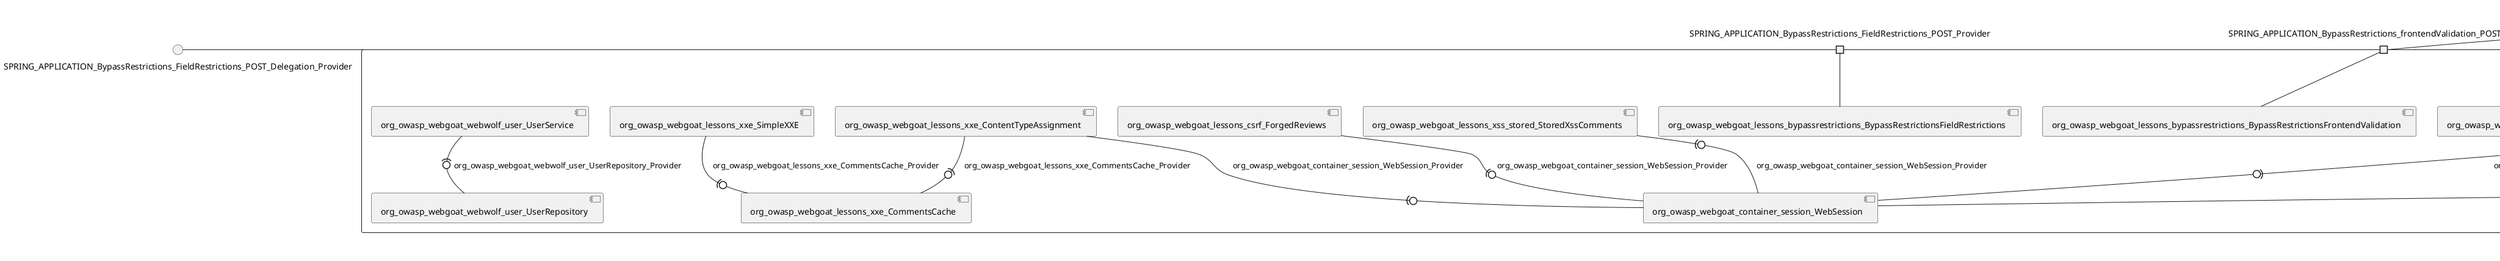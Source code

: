 @startuml
skinparam fixCircleLabelOverlapping true
skinparam componentStyle uml2
() SPRING_APPLICATION_BypassRestrictions_FieldRestrictions_POST_Delegation_Provider
() SPRING_APPLICATION_BypassRestrictions_frontendValidation_POST_Delegation_Provider
() SPRING_APPLICATION_ChromeDevTools_dummy_POST_Delegation_Provider
() SPRING_APPLICATION_CrossSiteScriptingStored_stored_xss_follow_up_POST_Delegation_Provider
() SPRING_APPLICATION_CrossSiteScripting_attack1_POST_Delegation_Provider
() SPRING_APPLICATION_CrossSiteScripting_attack3_POST_Delegation_Provider
() SPRING_APPLICATION_CrossSiteScripting_attack4_POST_Delegation_Provider
() SPRING_APPLICATION_CrossSiteScripting_attack5a_GET_Delegation_Provider
() SPRING_APPLICATION_CrossSiteScripting_attack6a_POST_Delegation_Provider
() SPRING_APPLICATION_CrossSiteScripting_dom_follow_up_POST_Delegation_Provider
() SPRING_APPLICATION_CrossSiteScripting_phone_home_xss_POST_Delegation_Provider
() SPRING_APPLICATION_CrossSiteScripting_quiz_Delegation_Provider
() SPRING_APPLICATION_Delegation_Provider
() SPRING_APPLICATION_GET_Delegation_Provider
() SPRING_APPLICATION_HtmlTampering_task_POST_Delegation_Provider
() SPRING_APPLICATION_HttpBasics_attack1_POST_Delegation_Provider
() SPRING_APPLICATION_HttpBasics_attack2_POST_Delegation_Provider
() SPRING_APPLICATION_IDOR_diff_attributes_POST_Delegation_Provider
() SPRING_APPLICATION_IDOR_login_POST_Delegation_Provider
() SPRING_APPLICATION_IDOR_profile_alt_path_POST_Delegation_Provider
() SPRING_APPLICATION_InsecureDeserialization_task_POST_Delegation_Provider
() SPRING_APPLICATION_InsecureLogin_Delegation_Provider
() SPRING_APPLICATION_JWT_decode_POST_Delegation_Provider
() SPRING_APPLICATION_JWT_jku_Delegation_Provider
() SPRING_APPLICATION_JWT_kid_Delegation_Provider
() SPRING_APPLICATION_JWT_quiz_Delegation_Provider
() SPRING_APPLICATION_JWT_refresh_Delegation_Provider
() SPRING_APPLICATION_JWT_votings_Delegation_Provider
() SPRING_APPLICATION_LogSpoofing_log_bleeding_POST_Delegation_Provider
() SPRING_APPLICATION_LogSpoofing_log_spoofing_POST_Delegation_Provider
() SPRING_APPLICATION_POST_Delegation_Provider
() SPRING_APPLICATION_PUT_Delegation_Provider
() SPRING_APPLICATION_PasswordReset_ForgotPassword_create_password_reset_link_POST_Delegation_Provider
() SPRING_APPLICATION_PasswordReset_SecurityQuestions_POST_Delegation_Provider
() SPRING_APPLICATION_PasswordReset_reset_Delegation_Provider
() SPRING_APPLICATION_PathTraversal_profile_picture_GET_Delegation_Provider
() SPRING_APPLICATION_PathTraversal_profile_picture_fix_GET_Delegation_Provider
() SPRING_APPLICATION_PathTraversal_profile_upload_POST_Delegation_Provider
() SPRING_APPLICATION_PathTraversal_profile_upload_fix_POST_Delegation_Provider
() SPRING_APPLICATION_PathTraversal_profile_upload_remove_user_input_POST_Delegation_Provider
() SPRING_APPLICATION_PathTraversal_random_POST_Delegation_Provider
() SPRING_APPLICATION_PathTraversal_random_picture_GET_Delegation_Provider
() SPRING_APPLICATION_PathTraversal_zip_slip_Delegation_Provider
() SPRING_APPLICATION_SSRF_task1_POST_Delegation_Provider
() SPRING_APPLICATION_SSRF_task2_POST_Delegation_Provider
() SPRING_APPLICATION_SecurePasswords_assignment_POST_Delegation_Provider
() SPRING_APPLICATION_SqlInjectionAdvanced_attack6a_POST_Delegation_Provider
() SPRING_APPLICATION_SqlInjectionAdvanced_attack6b_POST_Delegation_Provider
() SPRING_APPLICATION_SqlInjectionAdvanced_challenge_Login_POST_Delegation_Provider
() SPRING_APPLICATION_SqlInjectionAdvanced_challenge_PUT_Delegation_Provider
() SPRING_APPLICATION_SqlInjectionAdvanced_quiz_Delegation_Provider
() SPRING_APPLICATION_SqlInjectionMitigations_attack10a_POST_Delegation_Provider
() SPRING_APPLICATION_SqlInjectionMitigations_attack10b_POST_Delegation_Provider
() SPRING_APPLICATION_SqlInjectionMitigations_attack12a_POST_Delegation_Provider
() SPRING_APPLICATION_SqlInjectionMitigations_servers_GET_Delegation_Provider
() SPRING_APPLICATION_SqlInjection_assignment5a_POST_Delegation_Provider
() SPRING_APPLICATION_SqlInjection_assignment5b_POST_Delegation_Provider
() SPRING_APPLICATION_SqlInjection_attack10_POST_Delegation_Provider
() SPRING_APPLICATION_SqlInjection_attack2_POST_Delegation_Provider
() SPRING_APPLICATION_SqlInjection_attack3_POST_Delegation_Provider
() SPRING_APPLICATION_SqlInjection_attack4_POST_Delegation_Provider
() SPRING_APPLICATION_SqlInjection_attack5_POST_Delegation_Provider
() SPRING_APPLICATION_SqlInjection_attack8_POST_Delegation_Provider
() SPRING_APPLICATION_SqlInjection_attack9_POST_Delegation_Provider
() SPRING_APPLICATION_SqlOnlyInputValidationOnKeywords_attack_POST_Delegation_Provider
() SPRING_APPLICATION_SqlOnlyInputValidation_attack_POST_Delegation_Provider
() SPRING_APPLICATION_VulnerableComponents_attack1_POST_Delegation_Provider
() SPRING_APPLICATION_WebWolf_GET_Delegation_Provider
() SPRING_APPLICATION_WebWolf_landing_POST_Delegation_Provider
() SPRING_APPLICATION_WebWolf_mail_POST_Delegation_Provider
() SPRING_APPLICATION_challenge_1_POST_Delegation_Provider
() SPRING_APPLICATION_challenge_5_POST_Delegation_Provider
() SPRING_APPLICATION_challenge_7_POST_Delegation_Provider
() SPRING_APPLICATION_challenge_8_Delegation_Provider
() SPRING_APPLICATION_challenge_logo_Delegation_Provider
() SPRING_APPLICATION_cia_quiz_Delegation_Provider
() SPRING_APPLICATION_clientSideFiltering_attack1_POST_Delegation_Provider
() SPRING_APPLICATION_clientSideFiltering_challenge_store_coupons_GET_Delegation_Provider
() SPRING_APPLICATION_clientSideFiltering_getItForFree_POST_Delegation_Provider
() SPRING_APPLICATION_clientSideFiltering_salaries_GET_Delegation_Provider
() SPRING_APPLICATION_crypto_encoding_xor_POST_Delegation_Provider
() SPRING_APPLICATION_crypto_secure_defaults_POST_Delegation_Provider
() SPRING_APPLICATION_jwt_GET_Delegation_Provider
() SPRING_APPLICATION_landing_Delegation_Provider
() SPRING_APPLICATION_lesson_template_Delegation_Provider
() SPRING_APPLICATION_login_oauth_mvc_GET_Delegation_Provider
() SPRING_APPLICATION_mail_Delegation_Provider
() SPRING_APPLICATION_register_mvc_POST_Delegation_Provider
() SPRING_APPLICATION_registration_GET_Delegation_Provider
() SPRING_APPLICATION_requests_GET_Delegation_Provider
() SPRING_APPLICATION_scoreboard_data_GET_Delegation_Provider
() SPRING_APPLICATION_server_directory_GET_Delegation_Provider
() SPRING_APPLICATION_service_lessonoverview_mvc_Delegation_Provider
() SPRING_APPLICATION_xxe_comments_GET_Delegation_Provider
() UserDetailsService_Delegation_Provider
() java_io_Serializable_Delegation_Provider
() org_owasp_webgoat_lessons_hijacksession_cas_AuthenticationProvider_Delegation_Provider
rectangle System {
[org_owasp_webgoat_container_HammerHead] [[webgoat-webgoat.repository#_5bgtbsQpEe6FiqZ5lxgnOQ]]
[org_owasp_webgoat_container_WebWolfRedirect] [[webgoat-webgoat.repository#_5bgtbsQpEe6FiqZ5lxgnOQ]]
[org_owasp_webgoat_container_controller_StartLesson] [[webgoat-webgoat.repository#_5bgtbsQpEe6FiqZ5lxgnOQ]]
[org_owasp_webgoat_container_controller_Welcome] [[webgoat-webgoat.repository#_5bgtbsQpEe6FiqZ5lxgnOQ]]
[org_owasp_webgoat_container_i18n_PluginMessages] [[webgoat-webgoat.repository#_5bgtbsQpEe6FiqZ5lxgnOQ]]
[org_owasp_webgoat_container_service_EnvironmentService] [[webgoat-webgoat.repository#_5bgtbsQpEe6FiqZ5lxgnOQ]]
[org_owasp_webgoat_container_service_HintService] [[webgoat-webgoat.repository#_5bgtbsQpEe6FiqZ5lxgnOQ]]
[org_owasp_webgoat_container_service_LabelDebugService] [[webgoat-webgoat.repository#_5bgtbsQpEe6FiqZ5lxgnOQ]]
[org_owasp_webgoat_container_service_LabelService] [[webgoat-webgoat.repository#_5bgtbsQpEe6FiqZ5lxgnOQ]]
[org_owasp_webgoat_container_service_LessonInfoService] [[webgoat-webgoat.repository#_5bgtbsQpEe6FiqZ5lxgnOQ]]
[org_owasp_webgoat_container_service_LessonMenuService] [[webgoat-webgoat.repository#_5bgtbsQpEe6FiqZ5lxgnOQ]]
[org_owasp_webgoat_container_service_LessonProgressService] [[webgoat-webgoat.repository#_5bgtbsQpEe6FiqZ5lxgnOQ]]
[org_owasp_webgoat_container_service_LessonTitleService] [[webgoat-webgoat.repository#_5bgtbsQpEe6FiqZ5lxgnOQ]]
[org_owasp_webgoat_container_service_ReportCardService] [[webgoat-webgoat.repository#_5bgtbsQpEe6FiqZ5lxgnOQ]]
[org_owasp_webgoat_container_service_RestartLessonService] [[webgoat-webgoat.repository#_5bgtbsQpEe6FiqZ5lxgnOQ]]
[org_owasp_webgoat_container_service_SessionService] [[webgoat-webgoat.repository#_5bgtbsQpEe6FiqZ5lxgnOQ]]
[org_owasp_webgoat_container_session_UserSessionData] [[webgoat-webgoat.repository#_5bgtbsQpEe6FiqZ5lxgnOQ]]
[org_owasp_webgoat_container_session_WebSession] [[webgoat-webgoat.repository#_5bgtbsQpEe6FiqZ5lxgnOQ]]
[org_owasp_webgoat_container_users_RegistrationController] [[webgoat-webgoat.repository#_5bgtbsQpEe6FiqZ5lxgnOQ]]
[org_owasp_webgoat_container_users_Scoreboard] [[webgoat-webgoat.repository#_5bgtbsQpEe6FiqZ5lxgnOQ]]
[org_owasp_webgoat_container_users_UserRepository] [[webgoat-webgoat.repository#_5bgtbsQpEe6FiqZ5lxgnOQ]]
[org_owasp_webgoat_container_users_UserService] [[webgoat-webgoat.repository#_5bgtbsQpEe6FiqZ5lxgnOQ]]
[org_owasp_webgoat_container_users_UserTrackerRepository] [[webgoat-webgoat.repository#_5bgtbsQpEe6FiqZ5lxgnOQ]]
[org_owasp_webgoat_lessons_authbypass_VerifyAccount] [[webgoat-webgoat.repository#_5bgtbsQpEe6FiqZ5lxgnOQ]]
[org_owasp_webgoat_lessons_bypassrestrictions_BypassRestrictionsFieldRestrictions] [[webgoat-webgoat.repository#_5bgtbsQpEe6FiqZ5lxgnOQ]]
[org_owasp_webgoat_lessons_bypassrestrictions_BypassRestrictionsFrontendValidation] [[webgoat-webgoat.repository#_5bgtbsQpEe6FiqZ5lxgnOQ]]
[org_owasp_webgoat_lessons_challenges_FlagController] [[webgoat-webgoat.repository#_5bgtbsQpEe6FiqZ5lxgnOQ]]
[org_owasp_webgoat_lessons_challenges_challenge1_Assignment1] [[webgoat-webgoat.repository#_5bgtbsQpEe6FiqZ5lxgnOQ]]
[org_owasp_webgoat_lessons_challenges_challenge1_ImageServlet] [[webgoat-webgoat.repository#_5bgtbsQpEe6FiqZ5lxgnOQ]]
[org_owasp_webgoat_lessons_challenges_challenge5_Assignment5] [[webgoat-webgoat.repository#_5bgtbsQpEe6FiqZ5lxgnOQ]]
[org_owasp_webgoat_lessons_challenges_challenge7_Assignment7] [[webgoat-webgoat.repository#_5bgtbsQpEe6FiqZ5lxgnOQ]]
[org_owasp_webgoat_lessons_challenges_challenge8_Assignment8] [[webgoat-webgoat.repository#_5bgtbsQpEe6FiqZ5lxgnOQ]]
[org_owasp_webgoat_lessons_chromedevtools_NetworkDummy] [[webgoat-webgoat.repository#_5bgtbsQpEe6FiqZ5lxgnOQ]]
[org_owasp_webgoat_lessons_chromedevtools_NetworkLesson] [[webgoat-webgoat.repository#_5bgtbsQpEe6FiqZ5lxgnOQ]]
[org_owasp_webgoat_lessons_cia_CIAQuiz] [[webgoat-webgoat.repository#_5bgtbsQpEe6FiqZ5lxgnOQ]]
[org_owasp_webgoat_lessons_clientsidefiltering_ClientSideFilteringAssignment] [[webgoat-webgoat.repository#_5bgtbsQpEe6FiqZ5lxgnOQ]]
[org_owasp_webgoat_lessons_clientsidefiltering_ClientSideFilteringFreeAssignment] [[webgoat-webgoat.repository#_5bgtbsQpEe6FiqZ5lxgnOQ]]
[org_owasp_webgoat_lessons_clientsidefiltering_Salaries] [[webgoat-webgoat.repository#_5bgtbsQpEe6FiqZ5lxgnOQ]]
[org_owasp_webgoat_lessons_clientsidefiltering_ShopEndpoint] [[webgoat-webgoat.repository#_5bgtbsQpEe6FiqZ5lxgnOQ]]
[org_owasp_webgoat_lessons_cryptography_EncodingAssignment] [[webgoat-webgoat.repository#_5bgtbsQpEe6FiqZ5lxgnOQ]]
[org_owasp_webgoat_lessons_cryptography_HashingAssignment] [[webgoat-webgoat.repository#_5bgtbsQpEe6FiqZ5lxgnOQ]]
[org_owasp_webgoat_lessons_cryptography_SecureDefaultsAssignment] [[webgoat-webgoat.repository#_5bgtbsQpEe6FiqZ5lxgnOQ]]
[org_owasp_webgoat_lessons_cryptography_SigningAssignment] [[webgoat-webgoat.repository#_5bgtbsQpEe6FiqZ5lxgnOQ]]
[org_owasp_webgoat_lessons_cryptography_XOREncodingAssignment] [[webgoat-webgoat.repository#_5bgtbsQpEe6FiqZ5lxgnOQ]]
[org_owasp_webgoat_lessons_csrf_CSRFConfirmFlag1] [[webgoat-webgoat.repository#_5bgtbsQpEe6FiqZ5lxgnOQ]]
[org_owasp_webgoat_lessons_csrf_CSRFFeedback] [[webgoat-webgoat.repository#_5bgtbsQpEe6FiqZ5lxgnOQ]]
[org_owasp_webgoat_lessons_csrf_CSRFGetFlag] [[webgoat-webgoat.repository#_5bgtbsQpEe6FiqZ5lxgnOQ]]
[org_owasp_webgoat_lessons_csrf_CSRFLogin] [[webgoat-webgoat.repository#_5bgtbsQpEe6FiqZ5lxgnOQ]]
[org_owasp_webgoat_lessons_csrf_ForgedReviews] [[webgoat-webgoat.repository#_5bgtbsQpEe6FiqZ5lxgnOQ]]
[org_owasp_webgoat_lessons_csrf_ObjectMapper_Provider] [[webgoat-webgoat.repository#_5bgtbsQpEe6FiqZ5lxgnOQ]]
[org_owasp_webgoat_lessons_deserialization_InsecureDeserializationTask] [[webgoat-webgoat.repository#_5bgtbsQpEe6FiqZ5lxgnOQ]]
[org_owasp_webgoat_lessons_hijacksession_HijackSessionAssignment] [[webgoat-webgoat.repository#_5bgtbsQpEe6FiqZ5lxgnOQ]]
[org_owasp_webgoat_lessons_hijacksession_cas_HijackSessionAuthenticationProvider] [[webgoat-webgoat.repository#_5bgtbsQpEe6FiqZ5lxgnOQ]]
[org_owasp_webgoat_lessons_htmltampering_HtmlTamperingTask] [[webgoat-webgoat.repository#_5bgtbsQpEe6FiqZ5lxgnOQ]]
[org_owasp_webgoat_lessons_httpbasics_HttpBasicsLesson] [[webgoat-webgoat.repository#_5bgtbsQpEe6FiqZ5lxgnOQ]]
[org_owasp_webgoat_lessons_httpbasics_HttpBasicsQuiz] [[webgoat-webgoat.repository#_5bgtbsQpEe6FiqZ5lxgnOQ]]
[org_owasp_webgoat_lessons_httpproxies_HttpBasicsInterceptRequest] [[webgoat-webgoat.repository#_5bgtbsQpEe6FiqZ5lxgnOQ]]
[org_owasp_webgoat_lessons_idor_IDORDiffAttributes] [[webgoat-webgoat.repository#_5bgtbsQpEe6FiqZ5lxgnOQ]]
[org_owasp_webgoat_lessons_idor_IDOREditOtherProfile] [[webgoat-webgoat.repository#_5bgtbsQpEe6FiqZ5lxgnOQ]]
[org_owasp_webgoat_lessons_idor_IDORLogin] [[webgoat-webgoat.repository#_5bgtbsQpEe6FiqZ5lxgnOQ]]
[org_owasp_webgoat_lessons_idor_IDORViewOtherProfile] [[webgoat-webgoat.repository#_5bgtbsQpEe6FiqZ5lxgnOQ]]
[org_owasp_webgoat_lessons_idor_IDORViewOwnProfile] [[webgoat-webgoat.repository#_5bgtbsQpEe6FiqZ5lxgnOQ]]
[org_owasp_webgoat_lessons_idor_IDORViewOwnProfileAltUrl] [[webgoat-webgoat.repository#_5bgtbsQpEe6FiqZ5lxgnOQ]]
[org_owasp_webgoat_lessons_insecurelogin_InsecureLoginTask] [[webgoat-webgoat.repository#_5bgtbsQpEe6FiqZ5lxgnOQ]]
[org_owasp_webgoat_lessons_jwt_JWTDecodeEndpoint] [[webgoat-webgoat.repository#_5bgtbsQpEe6FiqZ5lxgnOQ]]
[org_owasp_webgoat_lessons_jwt_JWTQuiz] [[webgoat-webgoat.repository#_5bgtbsQpEe6FiqZ5lxgnOQ]]
[org_owasp_webgoat_lessons_jwt_JWTRefreshEndpoint] [[webgoat-webgoat.repository#_5bgtbsQpEe6FiqZ5lxgnOQ]]
[org_owasp_webgoat_lessons_jwt_JWTSecretKeyEndpoint] [[webgoat-webgoat.repository#_5bgtbsQpEe6FiqZ5lxgnOQ]]
[org_owasp_webgoat_lessons_jwt_JWTVotesEndpoint] [[webgoat-webgoat.repository#_5bgtbsQpEe6FiqZ5lxgnOQ]]
[org_owasp_webgoat_lessons_jwt_claimmisuse_JWTHeaderJKUEndpoint] [[webgoat-webgoat.repository#_5bgtbsQpEe6FiqZ5lxgnOQ]]
[org_owasp_webgoat_lessons_jwt_claimmisuse_JWTHeaderKIDEndpoint] [[webgoat-webgoat.repository#_5bgtbsQpEe6FiqZ5lxgnOQ]]
[org_owasp_webgoat_lessons_lessontemplate_SampleAttack] [[webgoat-webgoat.repository#_5bgtbsQpEe6FiqZ5lxgnOQ]]
[org_owasp_webgoat_lessons_logging_LogBleedingTask] [[webgoat-webgoat.repository#_5bgtbsQpEe6FiqZ5lxgnOQ]]
[org_owasp_webgoat_lessons_logging_LogSpoofingTask] [[webgoat-webgoat.repository#_5bgtbsQpEe6FiqZ5lxgnOQ]]
[org_owasp_webgoat_lessons_missingac_MissingFunctionACHiddenMenus] [[webgoat-webgoat.repository#_5bgtbsQpEe6FiqZ5lxgnOQ]]
[org_owasp_webgoat_lessons_missingac_MissingFunctionACUsers] [[webgoat-webgoat.repository#_5bgtbsQpEe6FiqZ5lxgnOQ]]
[org_owasp_webgoat_lessons_missingac_MissingFunctionACYourHash] [[webgoat-webgoat.repository#_5bgtbsQpEe6FiqZ5lxgnOQ]]
[org_owasp_webgoat_lessons_missingac_MissingFunctionACYourHashAdmin] [[webgoat-webgoat.repository#_5bgtbsQpEe6FiqZ5lxgnOQ]]
[org_owasp_webgoat_lessons_passwordreset_QuestionsAssignment] [[webgoat-webgoat.repository#_5bgtbsQpEe6FiqZ5lxgnOQ]]
[org_owasp_webgoat_lessons_passwordreset_ResetLinkAssignment] [[webgoat-webgoat.repository#_5bgtbsQpEe6FiqZ5lxgnOQ]]
[org_owasp_webgoat_lessons_passwordreset_ResetLinkAssignmentForgotPassword] [[webgoat-webgoat.repository#_5bgtbsQpEe6FiqZ5lxgnOQ]]
[org_owasp_webgoat_lessons_passwordreset_SecurityQuestionAssignment] [[webgoat-webgoat.repository#_5bgtbsQpEe6FiqZ5lxgnOQ]]
[org_owasp_webgoat_lessons_passwordreset_SimpleMailAssignment] [[webgoat-webgoat.repository#_5bgtbsQpEe6FiqZ5lxgnOQ]]
[org_owasp_webgoat_lessons_passwordreset_TriedQuestions] [[webgoat-webgoat.repository#_5bgtbsQpEe6FiqZ5lxgnOQ]]
[org_owasp_webgoat_lessons_pathtraversal_ProfileUpload] [[webgoat-webgoat.repository#_5bgtbsQpEe6FiqZ5lxgnOQ]]
[org_owasp_webgoat_lessons_pathtraversal_ProfileUploadFix] [[webgoat-webgoat.repository#_5bgtbsQpEe6FiqZ5lxgnOQ]]
[org_owasp_webgoat_lessons_pathtraversal_ProfileUploadRemoveUserInput] [[webgoat-webgoat.repository#_5bgtbsQpEe6FiqZ5lxgnOQ]]
[org_owasp_webgoat_lessons_pathtraversal_ProfileUploadRetrieval] [[webgoat-webgoat.repository#_5bgtbsQpEe6FiqZ5lxgnOQ]]
[org_owasp_webgoat_lessons_pathtraversal_ProfileZipSlip] [[webgoat-webgoat.repository#_5bgtbsQpEe6FiqZ5lxgnOQ]]
[org_owasp_webgoat_lessons_securepasswords_SecurePasswordsAssignment] [[webgoat-webgoat.repository#_5bgtbsQpEe6FiqZ5lxgnOQ]]
[org_owasp_webgoat_lessons_spoofcookie_SpoofCookieAssignment] [[webgoat-webgoat.repository#_5bgtbsQpEe6FiqZ5lxgnOQ]]
[org_owasp_webgoat_lessons_sqlinjection_advanced_SqlInjectionChallenge] [[webgoat-webgoat.repository#_5bgtbsQpEe6FiqZ5lxgnOQ]]
[org_owasp_webgoat_lessons_sqlinjection_advanced_SqlInjectionChallengeLogin] [[webgoat-webgoat.repository#_5bgtbsQpEe6FiqZ5lxgnOQ]]
[org_owasp_webgoat_lessons_sqlinjection_advanced_SqlInjectionLesson6a] [[webgoat-webgoat.repository#_5bgtbsQpEe6FiqZ5lxgnOQ]]
[org_owasp_webgoat_lessons_sqlinjection_advanced_SqlInjectionLesson6b] [[webgoat-webgoat.repository#_5bgtbsQpEe6FiqZ5lxgnOQ]]
[org_owasp_webgoat_lessons_sqlinjection_advanced_SqlInjectionQuiz] [[webgoat-webgoat.repository#_5bgtbsQpEe6FiqZ5lxgnOQ]]
[org_owasp_webgoat_lessons_sqlinjection_introduction_SqlInjectionLesson10] [[webgoat-webgoat.repository#_5bgtbsQpEe6FiqZ5lxgnOQ]]
[org_owasp_webgoat_lessons_sqlinjection_introduction_SqlInjectionLesson2] [[webgoat-webgoat.repository#_5bgtbsQpEe6FiqZ5lxgnOQ]]
[org_owasp_webgoat_lessons_sqlinjection_introduction_SqlInjectionLesson3] [[webgoat-webgoat.repository#_5bgtbsQpEe6FiqZ5lxgnOQ]]
[org_owasp_webgoat_lessons_sqlinjection_introduction_SqlInjectionLesson4] [[webgoat-webgoat.repository#_5bgtbsQpEe6FiqZ5lxgnOQ]]
[org_owasp_webgoat_lessons_sqlinjection_introduction_SqlInjectionLesson5] [[webgoat-webgoat.repository#_5bgtbsQpEe6FiqZ5lxgnOQ]]
[org_owasp_webgoat_lessons_sqlinjection_introduction_SqlInjectionLesson5a] [[webgoat-webgoat.repository#_5bgtbsQpEe6FiqZ5lxgnOQ]]
[org_owasp_webgoat_lessons_sqlinjection_introduction_SqlInjectionLesson5b] [[webgoat-webgoat.repository#_5bgtbsQpEe6FiqZ5lxgnOQ]]
[org_owasp_webgoat_lessons_sqlinjection_introduction_SqlInjectionLesson8] [[webgoat-webgoat.repository#_5bgtbsQpEe6FiqZ5lxgnOQ]]
[org_owasp_webgoat_lessons_sqlinjection_introduction_SqlInjectionLesson9] [[webgoat-webgoat.repository#_5bgtbsQpEe6FiqZ5lxgnOQ]]
[org_owasp_webgoat_lessons_sqlinjection_mitigation_Servers] [[webgoat-webgoat.repository#_5bgtbsQpEe6FiqZ5lxgnOQ]]
[org_owasp_webgoat_lessons_sqlinjection_mitigation_SqlInjectionLesson10a] [[webgoat-webgoat.repository#_5bgtbsQpEe6FiqZ5lxgnOQ]]
[org_owasp_webgoat_lessons_sqlinjection_mitigation_SqlInjectionLesson10b] [[webgoat-webgoat.repository#_5bgtbsQpEe6FiqZ5lxgnOQ]]
[org_owasp_webgoat_lessons_sqlinjection_mitigation_SqlInjectionLesson13] [[webgoat-webgoat.repository#_5bgtbsQpEe6FiqZ5lxgnOQ]]
[org_owasp_webgoat_lessons_sqlinjection_mitigation_SqlOnlyInputValidation] [[webgoat-webgoat.repository#_5bgtbsQpEe6FiqZ5lxgnOQ]]
[org_owasp_webgoat_lessons_sqlinjection_mitigation_SqlOnlyInputValidationOnKeywords] [[webgoat-webgoat.repository#_5bgtbsQpEe6FiqZ5lxgnOQ]]
[org_owasp_webgoat_lessons_ssrf_SSRFTask1] [[webgoat-webgoat.repository#_5bgtbsQpEe6FiqZ5lxgnOQ]]
[org_owasp_webgoat_lessons_ssrf_SSRFTask2] [[webgoat-webgoat.repository#_5bgtbsQpEe6FiqZ5lxgnOQ]]
[org_owasp_webgoat_lessons_vulnerablecomponents_VulnerableComponentsLesson] [[webgoat-webgoat.repository#_5bgtbsQpEe6FiqZ5lxgnOQ]]
[org_owasp_webgoat_lessons_webwolfintroduction_LandingAssignment] [[webgoat-webgoat.repository#_5bgtbsQpEe6FiqZ5lxgnOQ]]
[org_owasp_webgoat_lessons_webwolfintroduction_MailAssignment] [[webgoat-webgoat.repository#_5bgtbsQpEe6FiqZ5lxgnOQ]]
[org_owasp_webgoat_lessons_xss_CrossSiteScriptingLesson1] [[webgoat-webgoat.repository#_5bgtbsQpEe6FiqZ5lxgnOQ]]
[org_owasp_webgoat_lessons_xss_CrossSiteScriptingLesson3] [[webgoat-webgoat.repository#_5bgtbsQpEe6FiqZ5lxgnOQ]]
[org_owasp_webgoat_lessons_xss_CrossSiteScriptingLesson4] [[webgoat-webgoat.repository#_5bgtbsQpEe6FiqZ5lxgnOQ]]
[org_owasp_webgoat_lessons_xss_CrossSiteScriptingLesson5a] [[webgoat-webgoat.repository#_5bgtbsQpEe6FiqZ5lxgnOQ]]
[org_owasp_webgoat_lessons_xss_CrossSiteScriptingLesson6a] [[webgoat-webgoat.repository#_5bgtbsQpEe6FiqZ5lxgnOQ]]
[org_owasp_webgoat_lessons_xss_CrossSiteScriptingQuiz] [[webgoat-webgoat.repository#_5bgtbsQpEe6FiqZ5lxgnOQ]]
[org_owasp_webgoat_lessons_xss_DOMCrossSiteScripting] [[webgoat-webgoat.repository#_5bgtbsQpEe6FiqZ5lxgnOQ]]
[org_owasp_webgoat_lessons_xss_DOMCrossSiteScriptingVerifier] [[webgoat-webgoat.repository#_5bgtbsQpEe6FiqZ5lxgnOQ]]
[org_owasp_webgoat_lessons_xss_stored_StoredCrossSiteScriptingVerifier] [[webgoat-webgoat.repository#_5bgtbsQpEe6FiqZ5lxgnOQ]]
[org_owasp_webgoat_lessons_xss_stored_StoredXssComments] [[webgoat-webgoat.repository#_5bgtbsQpEe6FiqZ5lxgnOQ]]
[org_owasp_webgoat_lessons_xxe_BlindSendFileAssignment] [[webgoat-webgoat.repository#_5bgtbsQpEe6FiqZ5lxgnOQ]]
[org_owasp_webgoat_lessons_xxe_CommentsCache] [[webgoat-webgoat.repository#_5bgtbsQpEe6FiqZ5lxgnOQ]]
[org_owasp_webgoat_lessons_xxe_CommentsEndpoint] [[webgoat-webgoat.repository#_5bgtbsQpEe6FiqZ5lxgnOQ]]
[org_owasp_webgoat_lessons_xxe_ContentTypeAssignment] [[webgoat-webgoat.repository#_5bgtbsQpEe6FiqZ5lxgnOQ]]
[org_owasp_webgoat_lessons_xxe_SimpleXXE] [[webgoat-webgoat.repository#_5bgtbsQpEe6FiqZ5lxgnOQ]]
[org_owasp_webgoat_webwolf_FileServer] [[webgoat-webgoat.repository#_5bgtbsQpEe6FiqZ5lxgnOQ]]
[org_owasp_webgoat_webwolf_jwt_JWTController] [[webgoat-webgoat.repository#_5bgtbsQpEe6FiqZ5lxgnOQ]]
[org_owasp_webgoat_webwolf_mailbox_MailboxController] [[webgoat-webgoat.repository#_5bgtbsQpEe6FiqZ5lxgnOQ]]
[org_owasp_webgoat_webwolf_mailbox_MailboxRepository] [[webgoat-webgoat.repository#_5bgtbsQpEe6FiqZ5lxgnOQ]]
[org_owasp_webgoat_webwolf_requests_LandingPage] [[webgoat-webgoat.repository#_5bgtbsQpEe6FiqZ5lxgnOQ]]
[org_owasp_webgoat_webwolf_requests_Requests] [[webgoat-webgoat.repository#_5bgtbsQpEe6FiqZ5lxgnOQ]]
[org_owasp_webgoat_webwolf_user_UserRepository] [[webgoat-webgoat.repository#_5bgtbsQpEe6FiqZ5lxgnOQ]]
[org_owasp_webgoat_webwolf_user_UserService] [[webgoat-webgoat.repository#_5bgtbsQpEe6FiqZ5lxgnOQ]]
port SPRING_APPLICATION_BypassRestrictions_FieldRestrictions_POST_Provider
SPRING_APPLICATION_BypassRestrictions_FieldRestrictions_POST_Delegation_Provider - SPRING_APPLICATION_BypassRestrictions_FieldRestrictions_POST_Provider
SPRING_APPLICATION_BypassRestrictions_FieldRestrictions_POST_Provider - [org_owasp_webgoat_lessons_bypassrestrictions_BypassRestrictionsFieldRestrictions]
port SPRING_APPLICATION_BypassRestrictions_frontendValidation_POST_Provider
SPRING_APPLICATION_BypassRestrictions_frontendValidation_POST_Delegation_Provider - SPRING_APPLICATION_BypassRestrictions_frontendValidation_POST_Provider
SPRING_APPLICATION_BypassRestrictions_frontendValidation_POST_Provider - [org_owasp_webgoat_lessons_bypassrestrictions_BypassRestrictionsFrontendValidation]
port SPRING_APPLICATION_ChromeDevTools_dummy_POST_Provider
SPRING_APPLICATION_ChromeDevTools_dummy_POST_Delegation_Provider - SPRING_APPLICATION_ChromeDevTools_dummy_POST_Provider
SPRING_APPLICATION_ChromeDevTools_dummy_POST_Provider - [org_owasp_webgoat_lessons_chromedevtools_NetworkDummy]
port SPRING_APPLICATION_CrossSiteScriptingStored_stored_xss_follow_up_POST_Provider
SPRING_APPLICATION_CrossSiteScriptingStored_stored_xss_follow_up_POST_Delegation_Provider - SPRING_APPLICATION_CrossSiteScriptingStored_stored_xss_follow_up_POST_Provider
SPRING_APPLICATION_CrossSiteScriptingStored_stored_xss_follow_up_POST_Provider - [org_owasp_webgoat_lessons_xss_stored_StoredCrossSiteScriptingVerifier]
port SPRING_APPLICATION_CrossSiteScripting_attack1_POST_Provider
SPRING_APPLICATION_CrossSiteScripting_attack1_POST_Delegation_Provider - SPRING_APPLICATION_CrossSiteScripting_attack1_POST_Provider
SPRING_APPLICATION_CrossSiteScripting_attack1_POST_Provider - [org_owasp_webgoat_lessons_xss_CrossSiteScriptingLesson1]
port SPRING_APPLICATION_CrossSiteScripting_attack3_POST_Provider
SPRING_APPLICATION_CrossSiteScripting_attack3_POST_Delegation_Provider - SPRING_APPLICATION_CrossSiteScripting_attack3_POST_Provider
SPRING_APPLICATION_CrossSiteScripting_attack3_POST_Provider - [org_owasp_webgoat_lessons_xss_CrossSiteScriptingLesson3]
port SPRING_APPLICATION_CrossSiteScripting_attack4_POST_Provider
SPRING_APPLICATION_CrossSiteScripting_attack4_POST_Delegation_Provider - SPRING_APPLICATION_CrossSiteScripting_attack4_POST_Provider
SPRING_APPLICATION_CrossSiteScripting_attack4_POST_Provider - [org_owasp_webgoat_lessons_xss_CrossSiteScriptingLesson4]
port SPRING_APPLICATION_CrossSiteScripting_attack5a_GET_Provider
SPRING_APPLICATION_CrossSiteScripting_attack5a_GET_Delegation_Provider - SPRING_APPLICATION_CrossSiteScripting_attack5a_GET_Provider
SPRING_APPLICATION_CrossSiteScripting_attack5a_GET_Provider - [org_owasp_webgoat_lessons_xss_CrossSiteScriptingLesson5a]
port SPRING_APPLICATION_CrossSiteScripting_attack6a_POST_Provider
SPRING_APPLICATION_CrossSiteScripting_attack6a_POST_Delegation_Provider - SPRING_APPLICATION_CrossSiteScripting_attack6a_POST_Provider
SPRING_APPLICATION_CrossSiteScripting_attack6a_POST_Provider - [org_owasp_webgoat_lessons_xss_CrossSiteScriptingLesson6a]
port SPRING_APPLICATION_CrossSiteScripting_dom_follow_up_POST_Provider
SPRING_APPLICATION_CrossSiteScripting_dom_follow_up_POST_Delegation_Provider - SPRING_APPLICATION_CrossSiteScripting_dom_follow_up_POST_Provider
SPRING_APPLICATION_CrossSiteScripting_dom_follow_up_POST_Provider - [org_owasp_webgoat_lessons_xss_DOMCrossSiteScriptingVerifier]
port SPRING_APPLICATION_CrossSiteScripting_phone_home_xss_POST_Provider
SPRING_APPLICATION_CrossSiteScripting_phone_home_xss_POST_Delegation_Provider - SPRING_APPLICATION_CrossSiteScripting_phone_home_xss_POST_Provider
SPRING_APPLICATION_CrossSiteScripting_phone_home_xss_POST_Provider - [org_owasp_webgoat_lessons_xss_DOMCrossSiteScripting]
port SPRING_APPLICATION_CrossSiteScripting_quiz_Provider
SPRING_APPLICATION_CrossSiteScripting_quiz_Delegation_Provider - SPRING_APPLICATION_CrossSiteScripting_quiz_Provider
SPRING_APPLICATION_CrossSiteScripting_quiz_Provider - [org_owasp_webgoat_lessons_xss_CrossSiteScriptingQuiz]
port SPRING_APPLICATION_Provider
SPRING_APPLICATION_Delegation_Provider - SPRING_APPLICATION_Provider
SPRING_APPLICATION_Provider - [org_owasp_webgoat_lessons_httpproxies_HttpBasicsInterceptRequest]
port SPRING_APPLICATION_Provider
SPRING_APPLICATION_Delegation_Provider - SPRING_APPLICATION_Provider
SPRING_APPLICATION_Provider - [org_owasp_webgoat_lessons_jwt_JWTSecretKeyEndpoint]
port SPRING_APPLICATION_Provider
SPRING_APPLICATION_Delegation_Provider - SPRING_APPLICATION_Provider
SPRING_APPLICATION_Provider - [org_owasp_webgoat_container_controller_StartLesson]
port SPRING_APPLICATION_Provider
SPRING_APPLICATION_Delegation_Provider - SPRING_APPLICATION_Provider
SPRING_APPLICATION_Provider - [org_owasp_webgoat_lessons_cryptography_SigningAssignment]
port SPRING_APPLICATION_Provider
SPRING_APPLICATION_Delegation_Provider - SPRING_APPLICATION_Provider
SPRING_APPLICATION_Provider - [org_owasp_webgoat_webwolf_FileServer]
port SPRING_APPLICATION_Provider
SPRING_APPLICATION_Delegation_Provider - SPRING_APPLICATION_Provider
SPRING_APPLICATION_Provider - [org_owasp_webgoat_lessons_cryptography_HashingAssignment]
port SPRING_APPLICATION_Provider
SPRING_APPLICATION_Delegation_Provider - SPRING_APPLICATION_Provider
SPRING_APPLICATION_Provider - [org_owasp_webgoat_container_HammerHead]
port SPRING_APPLICATION_Provider
SPRING_APPLICATION_Delegation_Provider - SPRING_APPLICATION_Provider
SPRING_APPLICATION_Provider - [org_owasp_webgoat_container_service_LessonMenuService]
port SPRING_APPLICATION_Provider
SPRING_APPLICATION_Delegation_Provider - SPRING_APPLICATION_Provider
SPRING_APPLICATION_Provider - [org_owasp_webgoat_webwolf_FileServer]
port SPRING_APPLICATION_Provider
SPRING_APPLICATION_Delegation_Provider - SPRING_APPLICATION_Provider
SPRING_APPLICATION_Provider - [org_owasp_webgoat_container_service_SessionService]
port SPRING_APPLICATION_Provider
SPRING_APPLICATION_Delegation_Provider - SPRING_APPLICATION_Provider
SPRING_APPLICATION_Provider - [org_owasp_webgoat_lessons_httpproxies_HttpBasicsInterceptRequest]
port SPRING_APPLICATION_Provider
SPRING_APPLICATION_Delegation_Provider - SPRING_APPLICATION_Provider
SPRING_APPLICATION_Provider - [org_owasp_webgoat_container_service_LessonTitleService]
port SPRING_APPLICATION_Provider
SPRING_APPLICATION_Delegation_Provider - SPRING_APPLICATION_Provider
SPRING_APPLICATION_Provider - [org_owasp_webgoat_container_service_LabelDebugService]
port SPRING_APPLICATION_Provider
SPRING_APPLICATION_Delegation_Provider - SPRING_APPLICATION_Provider
SPRING_APPLICATION_Provider - [org_owasp_webgoat_container_service_LessonMenuService]
port SPRING_APPLICATION_Provider
SPRING_APPLICATION_Delegation_Provider - SPRING_APPLICATION_Provider
SPRING_APPLICATION_Provider - [org_owasp_webgoat_lessons_jwt_JWTSecretKeyEndpoint]
port SPRING_APPLICATION_Provider
SPRING_APPLICATION_Delegation_Provider - SPRING_APPLICATION_Provider
SPRING_APPLICATION_Provider - [org_owasp_webgoat_container_service_SessionService]
port SPRING_APPLICATION_Provider
SPRING_APPLICATION_Delegation_Provider - SPRING_APPLICATION_Provider
SPRING_APPLICATION_Provider - [org_owasp_webgoat_lessons_cryptography_SigningAssignment]
port SPRING_APPLICATION_Provider
SPRING_APPLICATION_Delegation_Provider - SPRING_APPLICATION_Provider
SPRING_APPLICATION_Provider - [org_owasp_webgoat_container_service_LessonInfoService]
port SPRING_APPLICATION_Provider
SPRING_APPLICATION_Delegation_Provider - SPRING_APPLICATION_Provider
SPRING_APPLICATION_Provider - [org_owasp_webgoat_lessons_cryptography_HashingAssignment]
port SPRING_APPLICATION_Provider
SPRING_APPLICATION_Delegation_Provider - SPRING_APPLICATION_Provider
SPRING_APPLICATION_Provider - [org_owasp_webgoat_container_service_LabelDebugService]
port SPRING_APPLICATION_Provider
SPRING_APPLICATION_Delegation_Provider - SPRING_APPLICATION_Provider
SPRING_APPLICATION_Provider - [org_owasp_webgoat_container_service_LessonInfoService]
port SPRING_APPLICATION_Provider
SPRING_APPLICATION_Delegation_Provider - SPRING_APPLICATION_Provider
SPRING_APPLICATION_Provider - [org_owasp_webgoat_container_service_LessonTitleService]
port SPRING_APPLICATION_Provider
SPRING_APPLICATION_Delegation_Provider - SPRING_APPLICATION_Provider
SPRING_APPLICATION_Provider - [org_owasp_webgoat_container_controller_StartLesson]
port SPRING_APPLICATION_Provider
SPRING_APPLICATION_Delegation_Provider - SPRING_APPLICATION_Provider
SPRING_APPLICATION_Provider - [org_owasp_webgoat_container_HammerHead]
port SPRING_APPLICATION_GET_Provider
SPRING_APPLICATION_GET_Delegation_Provider - SPRING_APPLICATION_GET_Provider
SPRING_APPLICATION_GET_Provider - [org_owasp_webgoat_lessons_idor_IDORViewOwnProfile]
port SPRING_APPLICATION_GET_Provider
SPRING_APPLICATION_GET_Delegation_Provider - SPRING_APPLICATION_GET_Provider
SPRING_APPLICATION_GET_Provider - [org_owasp_webgoat_lessons_idor_IDORViewOwnProfile]
port SPRING_APPLICATION_GET_Provider
SPRING_APPLICATION_GET_Delegation_Provider - SPRING_APPLICATION_GET_Provider
SPRING_APPLICATION_GET_Provider - [org_owasp_webgoat_container_controller_Welcome]
port SPRING_APPLICATION_GET_Provider
SPRING_APPLICATION_GET_Delegation_Provider - SPRING_APPLICATION_GET_Provider
SPRING_APPLICATION_GET_Provider - [org_owasp_webgoat_lessons_spoofcookie_SpoofCookieAssignment]
port SPRING_APPLICATION_GET_Provider
SPRING_APPLICATION_GET_Delegation_Provider - SPRING_APPLICATION_GET_Provider
SPRING_APPLICATION_GET_Provider - [org_owasp_webgoat_lessons_cryptography_EncodingAssignment]
port SPRING_APPLICATION_GET_Provider
SPRING_APPLICATION_GET_Delegation_Provider - SPRING_APPLICATION_GET_Provider
SPRING_APPLICATION_GET_Provider - [org_owasp_webgoat_lessons_idor_IDORViewOwnProfile]
port SPRING_APPLICATION_GET_Provider
SPRING_APPLICATION_GET_Delegation_Provider - SPRING_APPLICATION_GET_Provider
SPRING_APPLICATION_GET_Provider - [org_owasp_webgoat_container_service_ReportCardService]
port SPRING_APPLICATION_GET_Provider
SPRING_APPLICATION_GET_Delegation_Provider - SPRING_APPLICATION_GET_Provider
SPRING_APPLICATION_GET_Provider - [org_owasp_webgoat_container_service_HintService]
port SPRING_APPLICATION_GET_Provider
SPRING_APPLICATION_GET_Delegation_Provider - SPRING_APPLICATION_GET_Provider
SPRING_APPLICATION_GET_Provider - [org_owasp_webgoat_lessons_spoofcookie_SpoofCookieAssignment]
port SPRING_APPLICATION_GET_Provider
SPRING_APPLICATION_GET_Delegation_Provider - SPRING_APPLICATION_GET_Provider
SPRING_APPLICATION_GET_Provider - [org_owasp_webgoat_container_controller_Welcome]
port SPRING_APPLICATION_GET_Provider
SPRING_APPLICATION_GET_Delegation_Provider - SPRING_APPLICATION_GET_Provider
SPRING_APPLICATION_GET_Provider - [org_owasp_webgoat_lessons_missingac_MissingFunctionACUsers]
port SPRING_APPLICATION_GET_Provider
SPRING_APPLICATION_GET_Delegation_Provider - SPRING_APPLICATION_GET_Provider
SPRING_APPLICATION_GET_Provider - [org_owasp_webgoat_lessons_idor_IDORViewOwnProfile]
port SPRING_APPLICATION_GET_Provider
SPRING_APPLICATION_GET_Delegation_Provider - SPRING_APPLICATION_GET_Provider
SPRING_APPLICATION_GET_Provider - [org_owasp_webgoat_lessons_idor_IDORViewOwnProfile]
port SPRING_APPLICATION_GET_Provider
SPRING_APPLICATION_GET_Delegation_Provider - SPRING_APPLICATION_GET_Provider
SPRING_APPLICATION_GET_Provider - [org_owasp_webgoat_container_service_HintService]
port SPRING_APPLICATION_GET_Provider
SPRING_APPLICATION_GET_Delegation_Provider - SPRING_APPLICATION_GET_Provider
SPRING_APPLICATION_GET_Provider - [org_owasp_webgoat_lessons_cryptography_EncodingAssignment]
port SPRING_APPLICATION_GET_Provider
SPRING_APPLICATION_GET_Delegation_Provider - SPRING_APPLICATION_GET_Provider
SPRING_APPLICATION_GET_Provider - [org_owasp_webgoat_container_service_LabelService]
port SPRING_APPLICATION_GET_Provider
SPRING_APPLICATION_GET_Delegation_Provider - SPRING_APPLICATION_GET_Provider
SPRING_APPLICATION_GET_Provider - [org_owasp_webgoat_lessons_missingac_MissingFunctionACUsers]
port SPRING_APPLICATION_GET_Provider
SPRING_APPLICATION_GET_Delegation_Provider - SPRING_APPLICATION_GET_Provider
SPRING_APPLICATION_GET_Provider - [org_owasp_webgoat_container_service_LabelService]
port SPRING_APPLICATION_HtmlTampering_task_POST_Provider
SPRING_APPLICATION_HtmlTampering_task_POST_Delegation_Provider - SPRING_APPLICATION_HtmlTampering_task_POST_Provider
SPRING_APPLICATION_HtmlTampering_task_POST_Provider - [org_owasp_webgoat_lessons_htmltampering_HtmlTamperingTask]
port SPRING_APPLICATION_HttpBasics_attack1_POST_Provider
SPRING_APPLICATION_HttpBasics_attack1_POST_Delegation_Provider - SPRING_APPLICATION_HttpBasics_attack1_POST_Provider
SPRING_APPLICATION_HttpBasics_attack1_POST_Provider - [org_owasp_webgoat_lessons_httpbasics_HttpBasicsLesson]
port SPRING_APPLICATION_HttpBasics_attack2_POST_Provider
SPRING_APPLICATION_HttpBasics_attack2_POST_Delegation_Provider - SPRING_APPLICATION_HttpBasics_attack2_POST_Provider
SPRING_APPLICATION_HttpBasics_attack2_POST_Provider - [org_owasp_webgoat_lessons_httpbasics_HttpBasicsQuiz]
port SPRING_APPLICATION_IDOR_diff_attributes_POST_Provider
SPRING_APPLICATION_IDOR_diff_attributes_POST_Delegation_Provider - SPRING_APPLICATION_IDOR_diff_attributes_POST_Provider
SPRING_APPLICATION_IDOR_diff_attributes_POST_Provider - [org_owasp_webgoat_lessons_idor_IDORDiffAttributes]
port SPRING_APPLICATION_IDOR_login_POST_Provider
SPRING_APPLICATION_IDOR_login_POST_Delegation_Provider - SPRING_APPLICATION_IDOR_login_POST_Provider
SPRING_APPLICATION_IDOR_login_POST_Provider - [org_owasp_webgoat_lessons_idor_IDORLogin]
port SPRING_APPLICATION_IDOR_profile_alt_path_POST_Provider
SPRING_APPLICATION_IDOR_profile_alt_path_POST_Delegation_Provider - SPRING_APPLICATION_IDOR_profile_alt_path_POST_Provider
SPRING_APPLICATION_IDOR_profile_alt_path_POST_Provider - [org_owasp_webgoat_lessons_idor_IDORViewOwnProfileAltUrl]
port SPRING_APPLICATION_InsecureDeserialization_task_POST_Provider
SPRING_APPLICATION_InsecureDeserialization_task_POST_Delegation_Provider - SPRING_APPLICATION_InsecureDeserialization_task_POST_Provider
SPRING_APPLICATION_InsecureDeserialization_task_POST_Provider - [org_owasp_webgoat_lessons_deserialization_InsecureDeserializationTask]
port SPRING_APPLICATION_InsecureLogin_Provider
SPRING_APPLICATION_InsecureLogin_Delegation_Provider - SPRING_APPLICATION_InsecureLogin_Provider
SPRING_APPLICATION_InsecureLogin_Provider - [org_owasp_webgoat_lessons_insecurelogin_InsecureLoginTask]
port SPRING_APPLICATION_JWT_decode_POST_Provider
SPRING_APPLICATION_JWT_decode_POST_Delegation_Provider - SPRING_APPLICATION_JWT_decode_POST_Provider
SPRING_APPLICATION_JWT_decode_POST_Provider - [org_owasp_webgoat_lessons_jwt_JWTDecodeEndpoint]
port SPRING_APPLICATION_JWT_jku_Provider
SPRING_APPLICATION_JWT_jku_Delegation_Provider - SPRING_APPLICATION_JWT_jku_Provider
SPRING_APPLICATION_JWT_jku_Provider - [org_owasp_webgoat_lessons_jwt_claimmisuse_JWTHeaderJKUEndpoint]
port SPRING_APPLICATION_JWT_kid_Provider
SPRING_APPLICATION_JWT_kid_Delegation_Provider - SPRING_APPLICATION_JWT_kid_Provider
SPRING_APPLICATION_JWT_kid_Provider - [org_owasp_webgoat_lessons_jwt_claimmisuse_JWTHeaderKIDEndpoint]
port SPRING_APPLICATION_JWT_quiz_Provider
SPRING_APPLICATION_JWT_quiz_Delegation_Provider - SPRING_APPLICATION_JWT_quiz_Provider
SPRING_APPLICATION_JWT_quiz_Provider - [org_owasp_webgoat_lessons_jwt_JWTQuiz]
port SPRING_APPLICATION_JWT_refresh_Provider
SPRING_APPLICATION_JWT_refresh_Delegation_Provider - SPRING_APPLICATION_JWT_refresh_Provider
SPRING_APPLICATION_JWT_refresh_Provider - [org_owasp_webgoat_lessons_jwt_JWTRefreshEndpoint]
port SPRING_APPLICATION_JWT_votings_Provider
SPRING_APPLICATION_JWT_votings_Delegation_Provider - SPRING_APPLICATION_JWT_votings_Provider
SPRING_APPLICATION_JWT_votings_Provider - [org_owasp_webgoat_lessons_jwt_JWTVotesEndpoint]
port SPRING_APPLICATION_LogSpoofing_log_bleeding_POST_Provider
SPRING_APPLICATION_LogSpoofing_log_bleeding_POST_Delegation_Provider - SPRING_APPLICATION_LogSpoofing_log_bleeding_POST_Provider
SPRING_APPLICATION_LogSpoofing_log_bleeding_POST_Provider - [org_owasp_webgoat_lessons_logging_LogBleedingTask]
port SPRING_APPLICATION_LogSpoofing_log_spoofing_POST_Provider
SPRING_APPLICATION_LogSpoofing_log_spoofing_POST_Delegation_Provider - SPRING_APPLICATION_LogSpoofing_log_spoofing_POST_Provider
SPRING_APPLICATION_LogSpoofing_log_spoofing_POST_Provider - [org_owasp_webgoat_lessons_logging_LogSpoofingTask]
port SPRING_APPLICATION_POST_Provider
SPRING_APPLICATION_POST_Delegation_Provider - SPRING_APPLICATION_POST_Provider
SPRING_APPLICATION_POST_Provider - [org_owasp_webgoat_lessons_xxe_BlindSendFileAssignment]
port SPRING_APPLICATION_POST_Provider
SPRING_APPLICATION_POST_Delegation_Provider - SPRING_APPLICATION_POST_Provider
SPRING_APPLICATION_POST_Provider - [org_owasp_webgoat_lessons_missingac_MissingFunctionACUsers]
port SPRING_APPLICATION_POST_Provider
SPRING_APPLICATION_POST_Delegation_Provider - SPRING_APPLICATION_POST_Provider
SPRING_APPLICATION_POST_Provider - [org_owasp_webgoat_lessons_hijacksession_HijackSessionAssignment]
port SPRING_APPLICATION_POST_Provider
SPRING_APPLICATION_POST_Delegation_Provider - SPRING_APPLICATION_POST_Provider
SPRING_APPLICATION_POST_Provider - [org_owasp_webgoat_lessons_challenges_FlagController]
port SPRING_APPLICATION_POST_Provider
SPRING_APPLICATION_POST_Delegation_Provider - SPRING_APPLICATION_POST_Provider
SPRING_APPLICATION_POST_Provider - [org_owasp_webgoat_lessons_missingac_MissingFunctionACUsers]
port SPRING_APPLICATION_POST_Provider
SPRING_APPLICATION_POST_Delegation_Provider - SPRING_APPLICATION_POST_Provider
SPRING_APPLICATION_POST_Provider - [org_owasp_webgoat_lessons_missingac_MissingFunctionACYourHashAdmin]
port SPRING_APPLICATION_POST_Provider
SPRING_APPLICATION_POST_Delegation_Provider - SPRING_APPLICATION_POST_Provider
SPRING_APPLICATION_POST_Provider - [org_owasp_webgoat_lessons_chromedevtools_NetworkLesson]
port SPRING_APPLICATION_POST_Provider
SPRING_APPLICATION_POST_Delegation_Provider - SPRING_APPLICATION_POST_Provider
SPRING_APPLICATION_POST_Provider - [org_owasp_webgoat_lessons_csrf_CSRFConfirmFlag1]
port SPRING_APPLICATION_POST_Provider
SPRING_APPLICATION_POST_Delegation_Provider - SPRING_APPLICATION_POST_Provider
SPRING_APPLICATION_POST_Provider - [org_owasp_webgoat_lessons_passwordreset_QuestionsAssignment]
port SPRING_APPLICATION_POST_Provider
SPRING_APPLICATION_POST_Delegation_Provider - SPRING_APPLICATION_POST_Provider
SPRING_APPLICATION_POST_Provider - [org_owasp_webgoat_lessons_missingac_MissingFunctionACYourHash]
port SPRING_APPLICATION_POST_Provider
SPRING_APPLICATION_POST_Delegation_Provider - SPRING_APPLICATION_POST_Provider
SPRING_APPLICATION_POST_Provider - [org_owasp_webgoat_lessons_csrf_CSRFConfirmFlag1]
port SPRING_APPLICATION_POST_Provider
SPRING_APPLICATION_POST_Delegation_Provider - SPRING_APPLICATION_POST_Provider
SPRING_APPLICATION_POST_Provider - [org_owasp_webgoat_lessons_challenges_FlagController]
port SPRING_APPLICATION_POST_Provider
SPRING_APPLICATION_POST_Delegation_Provider - SPRING_APPLICATION_POST_Provider
SPRING_APPLICATION_POST_Provider - [org_owasp_webgoat_lessons_passwordreset_SimpleMailAssignment]
port SPRING_APPLICATION_POST_Provider
SPRING_APPLICATION_POST_Delegation_Provider - SPRING_APPLICATION_POST_Provider
SPRING_APPLICATION_POST_Provider - [org_owasp_webgoat_lessons_csrf_CSRFConfirmFlag1]
port SPRING_APPLICATION_POST_Provider
SPRING_APPLICATION_POST_Delegation_Provider - SPRING_APPLICATION_POST_Provider
SPRING_APPLICATION_POST_Provider - [org_owasp_webgoat_lessons_xxe_BlindSendFileAssignment]
port SPRING_APPLICATION_POST_Provider
SPRING_APPLICATION_POST_Delegation_Provider - SPRING_APPLICATION_POST_Provider
SPRING_APPLICATION_POST_Provider - [org_owasp_webgoat_lessons_hijacksession_HijackSessionAssignment]
port SPRING_APPLICATION_POST_Provider
SPRING_APPLICATION_POST_Delegation_Provider - SPRING_APPLICATION_POST_Provider
SPRING_APPLICATION_POST_Provider - [org_owasp_webgoat_lessons_missingac_MissingFunctionACHiddenMenus]
port SPRING_APPLICATION_POST_Provider
SPRING_APPLICATION_POST_Delegation_Provider - SPRING_APPLICATION_POST_Provider
SPRING_APPLICATION_POST_Provider - [org_owasp_webgoat_lessons_passwordreset_SimpleMailAssignment]
port SPRING_APPLICATION_POST_Provider
SPRING_APPLICATION_POST_Delegation_Provider - SPRING_APPLICATION_POST_Provider
SPRING_APPLICATION_POST_Provider - [org_owasp_webgoat_lessons_spoofcookie_SpoofCookieAssignment]
port SPRING_APPLICATION_POST_Provider
SPRING_APPLICATION_POST_Delegation_Provider - SPRING_APPLICATION_POST_Provider
SPRING_APPLICATION_POST_Provider - [org_owasp_webgoat_lessons_spoofcookie_SpoofCookieAssignment]
port SPRING_APPLICATION_POST_Provider
SPRING_APPLICATION_POST_Delegation_Provider - SPRING_APPLICATION_POST_Provider
SPRING_APPLICATION_POST_Provider - [org_owasp_webgoat_lessons_passwordreset_QuestionsAssignment]
port SPRING_APPLICATION_POST_Provider
SPRING_APPLICATION_POST_Delegation_Provider - SPRING_APPLICATION_POST_Provider
SPRING_APPLICATION_POST_Provider - [org_owasp_webgoat_lessons_missingac_MissingFunctionACHiddenMenus]
port SPRING_APPLICATION_POST_Provider
SPRING_APPLICATION_POST_Delegation_Provider - SPRING_APPLICATION_POST_Provider
SPRING_APPLICATION_POST_Provider - [org_owasp_webgoat_lessons_csrf_CSRFConfirmFlag1]
port SPRING_APPLICATION_POST_Provider
SPRING_APPLICATION_POST_Delegation_Provider - SPRING_APPLICATION_POST_Provider
SPRING_APPLICATION_POST_Provider - [org_owasp_webgoat_lessons_missingac_MissingFunctionACYourHashAdmin]
port SPRING_APPLICATION_POST_Provider
SPRING_APPLICATION_POST_Delegation_Provider - SPRING_APPLICATION_POST_Provider
SPRING_APPLICATION_POST_Provider - [org_owasp_webgoat_lessons_csrf_CSRFLogin]
port SPRING_APPLICATION_POST_Provider
SPRING_APPLICATION_POST_Delegation_Provider - SPRING_APPLICATION_POST_Provider
SPRING_APPLICATION_POST_Provider - [org_owasp_webgoat_lessons_csrf_CSRFConfirmFlag1]
port SPRING_APPLICATION_POST_Provider
SPRING_APPLICATION_POST_Delegation_Provider - SPRING_APPLICATION_POST_Provider
SPRING_APPLICATION_POST_Provider - [org_owasp_webgoat_lessons_csrf_CSRFLogin]
port SPRING_APPLICATION_POST_Provider
SPRING_APPLICATION_POST_Delegation_Provider - SPRING_APPLICATION_POST_Provider
SPRING_APPLICATION_POST_Provider - [org_owasp_webgoat_lessons_chromedevtools_NetworkLesson]
port SPRING_APPLICATION_POST_Provider
SPRING_APPLICATION_POST_Delegation_Provider - SPRING_APPLICATION_POST_Provider
SPRING_APPLICATION_POST_Provider - [org_owasp_webgoat_lessons_csrf_CSRFConfirmFlag1]
port SPRING_APPLICATION_POST_Provider
SPRING_APPLICATION_POST_Delegation_Provider - SPRING_APPLICATION_POST_Provider
SPRING_APPLICATION_POST_Provider - [org_owasp_webgoat_lessons_missingac_MissingFunctionACYourHash]
port SPRING_APPLICATION_PUT_Provider
SPRING_APPLICATION_PUT_Delegation_Provider - SPRING_APPLICATION_PUT_Provider
SPRING_APPLICATION_PUT_Provider - [org_owasp_webgoat_lessons_idor_IDOREditOtherProfile]
port SPRING_APPLICATION_PasswordReset_ForgotPassword_create_password_reset_link_POST_Provider
SPRING_APPLICATION_PasswordReset_ForgotPassword_create_password_reset_link_POST_Delegation_Provider - SPRING_APPLICATION_PasswordReset_ForgotPassword_create_password_reset_link_POST_Provider
SPRING_APPLICATION_PasswordReset_ForgotPassword_create_password_reset_link_POST_Provider - [org_owasp_webgoat_lessons_passwordreset_ResetLinkAssignmentForgotPassword]
port SPRING_APPLICATION_PasswordReset_SecurityQuestions_POST_Provider
SPRING_APPLICATION_PasswordReset_SecurityQuestions_POST_Delegation_Provider - SPRING_APPLICATION_PasswordReset_SecurityQuestions_POST_Provider
SPRING_APPLICATION_PasswordReset_SecurityQuestions_POST_Provider - [org_owasp_webgoat_lessons_passwordreset_SecurityQuestionAssignment]
port SPRING_APPLICATION_PasswordReset_reset_Provider
SPRING_APPLICATION_PasswordReset_reset_Delegation_Provider - SPRING_APPLICATION_PasswordReset_reset_Provider
SPRING_APPLICATION_PasswordReset_reset_Provider - [org_owasp_webgoat_lessons_passwordreset_ResetLinkAssignment]
port SPRING_APPLICATION_PathTraversal_profile_picture_GET_Provider
SPRING_APPLICATION_PathTraversal_profile_picture_GET_Delegation_Provider - SPRING_APPLICATION_PathTraversal_profile_picture_GET_Provider
SPRING_APPLICATION_PathTraversal_profile_picture_GET_Provider - [org_owasp_webgoat_lessons_pathtraversal_ProfileUpload]
port SPRING_APPLICATION_PathTraversal_profile_picture_fix_GET_Provider
SPRING_APPLICATION_PathTraversal_profile_picture_fix_GET_Delegation_Provider - SPRING_APPLICATION_PathTraversal_profile_picture_fix_GET_Provider
SPRING_APPLICATION_PathTraversal_profile_picture_fix_GET_Provider - [org_owasp_webgoat_lessons_pathtraversal_ProfileUploadFix]
port SPRING_APPLICATION_PathTraversal_profile_upload_POST_Provider
SPRING_APPLICATION_PathTraversal_profile_upload_POST_Delegation_Provider - SPRING_APPLICATION_PathTraversal_profile_upload_POST_Provider
SPRING_APPLICATION_PathTraversal_profile_upload_POST_Provider - [org_owasp_webgoat_lessons_pathtraversal_ProfileUpload]
port SPRING_APPLICATION_PathTraversal_profile_upload_fix_POST_Provider
SPRING_APPLICATION_PathTraversal_profile_upload_fix_POST_Delegation_Provider - SPRING_APPLICATION_PathTraversal_profile_upload_fix_POST_Provider
SPRING_APPLICATION_PathTraversal_profile_upload_fix_POST_Provider - [org_owasp_webgoat_lessons_pathtraversal_ProfileUploadFix]
port SPRING_APPLICATION_PathTraversal_profile_upload_remove_user_input_POST_Provider
SPRING_APPLICATION_PathTraversal_profile_upload_remove_user_input_POST_Delegation_Provider - SPRING_APPLICATION_PathTraversal_profile_upload_remove_user_input_POST_Provider
SPRING_APPLICATION_PathTraversal_profile_upload_remove_user_input_POST_Provider - [org_owasp_webgoat_lessons_pathtraversal_ProfileUploadRemoveUserInput]
port SPRING_APPLICATION_PathTraversal_random_POST_Provider
SPRING_APPLICATION_PathTraversal_random_POST_Delegation_Provider - SPRING_APPLICATION_PathTraversal_random_POST_Provider
SPRING_APPLICATION_PathTraversal_random_POST_Provider - [org_owasp_webgoat_lessons_pathtraversal_ProfileUploadRetrieval]
port SPRING_APPLICATION_PathTraversal_random_picture_GET_Provider
SPRING_APPLICATION_PathTraversal_random_picture_GET_Delegation_Provider - SPRING_APPLICATION_PathTraversal_random_picture_GET_Provider
SPRING_APPLICATION_PathTraversal_random_picture_GET_Provider - [org_owasp_webgoat_lessons_pathtraversal_ProfileUploadRetrieval]
port SPRING_APPLICATION_PathTraversal_zip_slip_Provider
SPRING_APPLICATION_PathTraversal_zip_slip_Delegation_Provider - SPRING_APPLICATION_PathTraversal_zip_slip_Provider
SPRING_APPLICATION_PathTraversal_zip_slip_Provider - [org_owasp_webgoat_lessons_pathtraversal_ProfileZipSlip]
port SPRING_APPLICATION_SSRF_task1_POST_Provider
SPRING_APPLICATION_SSRF_task1_POST_Delegation_Provider - SPRING_APPLICATION_SSRF_task1_POST_Provider
SPRING_APPLICATION_SSRF_task1_POST_Provider - [org_owasp_webgoat_lessons_ssrf_SSRFTask1]
port SPRING_APPLICATION_SSRF_task2_POST_Provider
SPRING_APPLICATION_SSRF_task2_POST_Delegation_Provider - SPRING_APPLICATION_SSRF_task2_POST_Provider
SPRING_APPLICATION_SSRF_task2_POST_Provider - [org_owasp_webgoat_lessons_ssrf_SSRFTask2]
port SPRING_APPLICATION_SecurePasswords_assignment_POST_Provider
SPRING_APPLICATION_SecurePasswords_assignment_POST_Delegation_Provider - SPRING_APPLICATION_SecurePasswords_assignment_POST_Provider
SPRING_APPLICATION_SecurePasswords_assignment_POST_Provider - [org_owasp_webgoat_lessons_securepasswords_SecurePasswordsAssignment]
port SPRING_APPLICATION_SqlInjectionAdvanced_attack6a_POST_Provider
SPRING_APPLICATION_SqlInjectionAdvanced_attack6a_POST_Delegation_Provider - SPRING_APPLICATION_SqlInjectionAdvanced_attack6a_POST_Provider
SPRING_APPLICATION_SqlInjectionAdvanced_attack6a_POST_Provider - [org_owasp_webgoat_lessons_sqlinjection_advanced_SqlInjectionLesson6a]
port SPRING_APPLICATION_SqlInjectionAdvanced_attack6b_POST_Provider
SPRING_APPLICATION_SqlInjectionAdvanced_attack6b_POST_Delegation_Provider - SPRING_APPLICATION_SqlInjectionAdvanced_attack6b_POST_Provider
SPRING_APPLICATION_SqlInjectionAdvanced_attack6b_POST_Provider - [org_owasp_webgoat_lessons_sqlinjection_advanced_SqlInjectionLesson6b]
port SPRING_APPLICATION_SqlInjectionAdvanced_challenge_Login_POST_Provider
SPRING_APPLICATION_SqlInjectionAdvanced_challenge_Login_POST_Delegation_Provider - SPRING_APPLICATION_SqlInjectionAdvanced_challenge_Login_POST_Provider
SPRING_APPLICATION_SqlInjectionAdvanced_challenge_Login_POST_Provider - [org_owasp_webgoat_lessons_sqlinjection_advanced_SqlInjectionChallengeLogin]
port SPRING_APPLICATION_SqlInjectionAdvanced_challenge_PUT_Provider
SPRING_APPLICATION_SqlInjectionAdvanced_challenge_PUT_Delegation_Provider - SPRING_APPLICATION_SqlInjectionAdvanced_challenge_PUT_Provider
SPRING_APPLICATION_SqlInjectionAdvanced_challenge_PUT_Provider - [org_owasp_webgoat_lessons_sqlinjection_advanced_SqlInjectionChallenge]
port SPRING_APPLICATION_SqlInjectionAdvanced_quiz_Provider
SPRING_APPLICATION_SqlInjectionAdvanced_quiz_Delegation_Provider - SPRING_APPLICATION_SqlInjectionAdvanced_quiz_Provider
SPRING_APPLICATION_SqlInjectionAdvanced_quiz_Provider - [org_owasp_webgoat_lessons_sqlinjection_advanced_SqlInjectionQuiz]
port SPRING_APPLICATION_SqlInjectionMitigations_attack10a_POST_Provider
SPRING_APPLICATION_SqlInjectionMitigations_attack10a_POST_Delegation_Provider - SPRING_APPLICATION_SqlInjectionMitigations_attack10a_POST_Provider
SPRING_APPLICATION_SqlInjectionMitigations_attack10a_POST_Provider - [org_owasp_webgoat_lessons_sqlinjection_mitigation_SqlInjectionLesson10a]
port SPRING_APPLICATION_SqlInjectionMitigations_attack10b_POST_Provider
SPRING_APPLICATION_SqlInjectionMitigations_attack10b_POST_Delegation_Provider - SPRING_APPLICATION_SqlInjectionMitigations_attack10b_POST_Provider
SPRING_APPLICATION_SqlInjectionMitigations_attack10b_POST_Provider - [org_owasp_webgoat_lessons_sqlinjection_mitigation_SqlInjectionLesson10b]
port SPRING_APPLICATION_SqlInjectionMitigations_attack12a_POST_Provider
SPRING_APPLICATION_SqlInjectionMitigations_attack12a_POST_Delegation_Provider - SPRING_APPLICATION_SqlInjectionMitigations_attack12a_POST_Provider
SPRING_APPLICATION_SqlInjectionMitigations_attack12a_POST_Provider - [org_owasp_webgoat_lessons_sqlinjection_mitigation_SqlInjectionLesson13]
port SPRING_APPLICATION_SqlInjectionMitigations_servers_GET_Provider
SPRING_APPLICATION_SqlInjectionMitigations_servers_GET_Delegation_Provider - SPRING_APPLICATION_SqlInjectionMitigations_servers_GET_Provider
SPRING_APPLICATION_SqlInjectionMitigations_servers_GET_Provider - [org_owasp_webgoat_lessons_sqlinjection_mitigation_Servers]
port SPRING_APPLICATION_SqlInjection_assignment5a_POST_Provider
SPRING_APPLICATION_SqlInjection_assignment5a_POST_Delegation_Provider - SPRING_APPLICATION_SqlInjection_assignment5a_POST_Provider
SPRING_APPLICATION_SqlInjection_assignment5a_POST_Provider - [org_owasp_webgoat_lessons_sqlinjection_introduction_SqlInjectionLesson5a]
port SPRING_APPLICATION_SqlInjection_assignment5b_POST_Provider
SPRING_APPLICATION_SqlInjection_assignment5b_POST_Delegation_Provider - SPRING_APPLICATION_SqlInjection_assignment5b_POST_Provider
SPRING_APPLICATION_SqlInjection_assignment5b_POST_Provider - [org_owasp_webgoat_lessons_sqlinjection_introduction_SqlInjectionLesson5b]
port SPRING_APPLICATION_SqlInjection_attack10_POST_Provider
SPRING_APPLICATION_SqlInjection_attack10_POST_Delegation_Provider - SPRING_APPLICATION_SqlInjection_attack10_POST_Provider
SPRING_APPLICATION_SqlInjection_attack10_POST_Provider - [org_owasp_webgoat_lessons_sqlinjection_introduction_SqlInjectionLesson10]
port SPRING_APPLICATION_SqlInjection_attack2_POST_Provider
SPRING_APPLICATION_SqlInjection_attack2_POST_Delegation_Provider - SPRING_APPLICATION_SqlInjection_attack2_POST_Provider
SPRING_APPLICATION_SqlInjection_attack2_POST_Provider - [org_owasp_webgoat_lessons_sqlinjection_introduction_SqlInjectionLesson2]
port SPRING_APPLICATION_SqlInjection_attack3_POST_Provider
SPRING_APPLICATION_SqlInjection_attack3_POST_Delegation_Provider - SPRING_APPLICATION_SqlInjection_attack3_POST_Provider
SPRING_APPLICATION_SqlInjection_attack3_POST_Provider - [org_owasp_webgoat_lessons_sqlinjection_introduction_SqlInjectionLesson3]
port SPRING_APPLICATION_SqlInjection_attack4_POST_Provider
SPRING_APPLICATION_SqlInjection_attack4_POST_Delegation_Provider - SPRING_APPLICATION_SqlInjection_attack4_POST_Provider
SPRING_APPLICATION_SqlInjection_attack4_POST_Provider - [org_owasp_webgoat_lessons_sqlinjection_introduction_SqlInjectionLesson4]
port SPRING_APPLICATION_SqlInjection_attack5_POST_Provider
SPRING_APPLICATION_SqlInjection_attack5_POST_Delegation_Provider - SPRING_APPLICATION_SqlInjection_attack5_POST_Provider
SPRING_APPLICATION_SqlInjection_attack5_POST_Provider - [org_owasp_webgoat_lessons_sqlinjection_introduction_SqlInjectionLesson5]
port SPRING_APPLICATION_SqlInjection_attack8_POST_Provider
SPRING_APPLICATION_SqlInjection_attack8_POST_Delegation_Provider - SPRING_APPLICATION_SqlInjection_attack8_POST_Provider
SPRING_APPLICATION_SqlInjection_attack8_POST_Provider - [org_owasp_webgoat_lessons_sqlinjection_introduction_SqlInjectionLesson8]
port SPRING_APPLICATION_SqlInjection_attack9_POST_Provider
SPRING_APPLICATION_SqlInjection_attack9_POST_Delegation_Provider - SPRING_APPLICATION_SqlInjection_attack9_POST_Provider
SPRING_APPLICATION_SqlInjection_attack9_POST_Provider - [org_owasp_webgoat_lessons_sqlinjection_introduction_SqlInjectionLesson9]
port SPRING_APPLICATION_SqlOnlyInputValidationOnKeywords_attack_POST_Provider
SPRING_APPLICATION_SqlOnlyInputValidationOnKeywords_attack_POST_Delegation_Provider - SPRING_APPLICATION_SqlOnlyInputValidationOnKeywords_attack_POST_Provider
SPRING_APPLICATION_SqlOnlyInputValidationOnKeywords_attack_POST_Provider - [org_owasp_webgoat_lessons_sqlinjection_mitigation_SqlOnlyInputValidationOnKeywords]
port SPRING_APPLICATION_SqlOnlyInputValidation_attack_POST_Provider
SPRING_APPLICATION_SqlOnlyInputValidation_attack_POST_Delegation_Provider - SPRING_APPLICATION_SqlOnlyInputValidation_attack_POST_Provider
SPRING_APPLICATION_SqlOnlyInputValidation_attack_POST_Provider - [org_owasp_webgoat_lessons_sqlinjection_mitigation_SqlOnlyInputValidation]
port SPRING_APPLICATION_VulnerableComponents_attack1_POST_Provider
SPRING_APPLICATION_VulnerableComponents_attack1_POST_Delegation_Provider - SPRING_APPLICATION_VulnerableComponents_attack1_POST_Provider
SPRING_APPLICATION_VulnerableComponents_attack1_POST_Provider - [org_owasp_webgoat_lessons_vulnerablecomponents_VulnerableComponentsLesson]
port SPRING_APPLICATION_WebWolf_GET_Provider
SPRING_APPLICATION_WebWolf_GET_Delegation_Provider - SPRING_APPLICATION_WebWolf_GET_Provider
SPRING_APPLICATION_WebWolf_GET_Provider - [org_owasp_webgoat_container_WebWolfRedirect]
port SPRING_APPLICATION_WebWolf_landing_POST_Provider
SPRING_APPLICATION_WebWolf_landing_POST_Delegation_Provider - SPRING_APPLICATION_WebWolf_landing_POST_Provider
SPRING_APPLICATION_WebWolf_landing_POST_Provider - [org_owasp_webgoat_lessons_webwolfintroduction_LandingAssignment]
port SPRING_APPLICATION_WebWolf_mail_POST_Provider
SPRING_APPLICATION_WebWolf_mail_POST_Delegation_Provider - SPRING_APPLICATION_WebWolf_mail_POST_Provider
SPRING_APPLICATION_WebWolf_mail_POST_Provider - [org_owasp_webgoat_lessons_webwolfintroduction_MailAssignment]
port SPRING_APPLICATION_challenge_1_POST_Provider
SPRING_APPLICATION_challenge_1_POST_Delegation_Provider - SPRING_APPLICATION_challenge_1_POST_Provider
SPRING_APPLICATION_challenge_1_POST_Provider - [org_owasp_webgoat_lessons_challenges_challenge1_Assignment1]
port SPRING_APPLICATION_challenge_5_POST_Provider
SPRING_APPLICATION_challenge_5_POST_Delegation_Provider - SPRING_APPLICATION_challenge_5_POST_Provider
SPRING_APPLICATION_challenge_5_POST_Provider - [org_owasp_webgoat_lessons_challenges_challenge5_Assignment5]
port SPRING_APPLICATION_challenge_7_POST_Provider
SPRING_APPLICATION_challenge_7_POST_Delegation_Provider - SPRING_APPLICATION_challenge_7_POST_Provider
SPRING_APPLICATION_challenge_7_POST_Provider - [org_owasp_webgoat_lessons_challenges_challenge7_Assignment7]
port SPRING_APPLICATION_challenge_8_Provider
SPRING_APPLICATION_challenge_8_Delegation_Provider - SPRING_APPLICATION_challenge_8_Provider
SPRING_APPLICATION_challenge_8_Provider - [org_owasp_webgoat_lessons_challenges_challenge8_Assignment8]
port SPRING_APPLICATION_challenge_logo_Provider
SPRING_APPLICATION_challenge_logo_Delegation_Provider - SPRING_APPLICATION_challenge_logo_Provider
SPRING_APPLICATION_challenge_logo_Provider - [org_owasp_webgoat_lessons_challenges_challenge1_ImageServlet]
port SPRING_APPLICATION_cia_quiz_Provider
SPRING_APPLICATION_cia_quiz_Delegation_Provider - SPRING_APPLICATION_cia_quiz_Provider
SPRING_APPLICATION_cia_quiz_Provider - [org_owasp_webgoat_lessons_cia_CIAQuiz]
port SPRING_APPLICATION_clientSideFiltering_attack1_POST_Provider
SPRING_APPLICATION_clientSideFiltering_attack1_POST_Delegation_Provider - SPRING_APPLICATION_clientSideFiltering_attack1_POST_Provider
SPRING_APPLICATION_clientSideFiltering_attack1_POST_Provider - [org_owasp_webgoat_lessons_clientsidefiltering_ClientSideFilteringAssignment]
port SPRING_APPLICATION_clientSideFiltering_challenge_store_coupons_GET_Provider
SPRING_APPLICATION_clientSideFiltering_challenge_store_coupons_GET_Delegation_Provider - SPRING_APPLICATION_clientSideFiltering_challenge_store_coupons_GET_Provider
SPRING_APPLICATION_clientSideFiltering_challenge_store_coupons_GET_Provider - [org_owasp_webgoat_lessons_clientsidefiltering_ShopEndpoint]
port SPRING_APPLICATION_clientSideFiltering_getItForFree_POST_Provider
SPRING_APPLICATION_clientSideFiltering_getItForFree_POST_Delegation_Provider - SPRING_APPLICATION_clientSideFiltering_getItForFree_POST_Provider
SPRING_APPLICATION_clientSideFiltering_getItForFree_POST_Provider - [org_owasp_webgoat_lessons_clientsidefiltering_ClientSideFilteringFreeAssignment]
port SPRING_APPLICATION_clientSideFiltering_salaries_GET_Provider
SPRING_APPLICATION_clientSideFiltering_salaries_GET_Delegation_Provider - SPRING_APPLICATION_clientSideFiltering_salaries_GET_Provider
SPRING_APPLICATION_clientSideFiltering_salaries_GET_Provider - [org_owasp_webgoat_lessons_clientsidefiltering_Salaries]
port SPRING_APPLICATION_crypto_encoding_xor_POST_Provider
SPRING_APPLICATION_crypto_encoding_xor_POST_Delegation_Provider - SPRING_APPLICATION_crypto_encoding_xor_POST_Provider
SPRING_APPLICATION_crypto_encoding_xor_POST_Provider - [org_owasp_webgoat_lessons_cryptography_XOREncodingAssignment]
port SPRING_APPLICATION_crypto_secure_defaults_POST_Provider
SPRING_APPLICATION_crypto_secure_defaults_POST_Delegation_Provider - SPRING_APPLICATION_crypto_secure_defaults_POST_Provider
SPRING_APPLICATION_crypto_secure_defaults_POST_Provider - [org_owasp_webgoat_lessons_cryptography_SecureDefaultsAssignment]
port SPRING_APPLICATION_jwt_GET_Provider
SPRING_APPLICATION_jwt_GET_Delegation_Provider - SPRING_APPLICATION_jwt_GET_Provider
SPRING_APPLICATION_jwt_GET_Provider - [org_owasp_webgoat_webwolf_jwt_JWTController]
port SPRING_APPLICATION_landing_Provider
SPRING_APPLICATION_landing_Delegation_Provider - SPRING_APPLICATION_landing_Provider
SPRING_APPLICATION_landing_Provider - [org_owasp_webgoat_webwolf_requests_LandingPage]
port SPRING_APPLICATION_lesson_template_Provider
SPRING_APPLICATION_lesson_template_Delegation_Provider - SPRING_APPLICATION_lesson_template_Provider
SPRING_APPLICATION_lesson_template_Provider - [org_owasp_webgoat_lessons_lessontemplate_SampleAttack]
port SPRING_APPLICATION_login_oauth_mvc_GET_Provider
SPRING_APPLICATION_login_oauth_mvc_GET_Delegation_Provider - SPRING_APPLICATION_login_oauth_mvc_GET_Provider
SPRING_APPLICATION_login_oauth_mvc_GET_Provider - [org_owasp_webgoat_container_users_RegistrationController]
port SPRING_APPLICATION_mail_Provider
SPRING_APPLICATION_mail_Delegation_Provider - SPRING_APPLICATION_mail_Provider
SPRING_APPLICATION_mail_Provider - [org_owasp_webgoat_webwolf_mailbox_MailboxController]
port SPRING_APPLICATION_register_mvc_POST_Provider
SPRING_APPLICATION_register_mvc_POST_Delegation_Provider - SPRING_APPLICATION_register_mvc_POST_Provider
SPRING_APPLICATION_register_mvc_POST_Provider - [org_owasp_webgoat_container_users_RegistrationController]
port SPRING_APPLICATION_registration_GET_Provider
SPRING_APPLICATION_registration_GET_Delegation_Provider - SPRING_APPLICATION_registration_GET_Provider
SPRING_APPLICATION_registration_GET_Provider - [org_owasp_webgoat_container_users_RegistrationController]
port SPRING_APPLICATION_requests_GET_Provider
SPRING_APPLICATION_requests_GET_Delegation_Provider - SPRING_APPLICATION_requests_GET_Provider
SPRING_APPLICATION_requests_GET_Provider - [org_owasp_webgoat_webwolf_requests_Requests]
port SPRING_APPLICATION_scoreboard_data_GET_Provider
SPRING_APPLICATION_scoreboard_data_GET_Delegation_Provider - SPRING_APPLICATION_scoreboard_data_GET_Provider
SPRING_APPLICATION_scoreboard_data_GET_Provider - [org_owasp_webgoat_container_users_Scoreboard]
port SPRING_APPLICATION_server_directory_GET_Provider
SPRING_APPLICATION_server_directory_GET_Delegation_Provider - SPRING_APPLICATION_server_directory_GET_Provider
SPRING_APPLICATION_server_directory_GET_Provider - [org_owasp_webgoat_container_service_EnvironmentService]
port SPRING_APPLICATION_service_lessonoverview_mvc_Provider
SPRING_APPLICATION_service_lessonoverview_mvc_Delegation_Provider - SPRING_APPLICATION_service_lessonoverview_mvc_Provider
SPRING_APPLICATION_service_lessonoverview_mvc_Provider - [org_owasp_webgoat_container_service_LessonProgressService]
port SPRING_APPLICATION_xxe_comments_GET_Provider
SPRING_APPLICATION_xxe_comments_GET_Delegation_Provider - SPRING_APPLICATION_xxe_comments_GET_Provider
SPRING_APPLICATION_xxe_comments_GET_Provider - [org_owasp_webgoat_lessons_xxe_CommentsEndpoint]
port UserDetailsService_Provider
UserDetailsService_Delegation_Provider - UserDetailsService_Provider
UserDetailsService_Provider - [org_owasp_webgoat_container_users_UserService]
port java_io_Serializable_Provider
java_io_Serializable_Delegation_Provider - java_io_Serializable_Provider
java_io_Serializable_Provider - [org_owasp_webgoat_container_session_WebSession]
[org_owasp_webgoat_lessons_csrf_CSRFGetFlag] -(0- [org_owasp_webgoat_container_i18n_PluginMessages] : org_owasp_webgoat_container_i18n_PluginMessages_Provider
[org_owasp_webgoat_lessons_xss_CrossSiteScriptingLesson6a] -(0- [org_owasp_webgoat_container_session_UserSessionData] : org_owasp_webgoat_container_session_UserSessionData_Provider
[org_owasp_webgoat_lessons_csrf_CSRFFeedback] -(0- [org_owasp_webgoat_container_session_UserSessionData] : org_owasp_webgoat_container_session_UserSessionData_Provider
[org_owasp_webgoat_lessons_lessontemplate_SampleAttack] -(0- [org_owasp_webgoat_container_session_UserSessionData] : org_owasp_webgoat_container_session_UserSessionData_Provider
[org_owasp_webgoat_lessons_idor_IDORViewOwnProfile] -(0- [org_owasp_webgoat_container_session_UserSessionData] : org_owasp_webgoat_container_session_UserSessionData_Provider
[org_owasp_webgoat_lessons_idor_IDORViewOwnProfileAltUrl] -(0- [org_owasp_webgoat_container_session_UserSessionData] : org_owasp_webgoat_container_session_UserSessionData_Provider
[org_owasp_webgoat_lessons_csrf_CSRFGetFlag] -(0- [org_owasp_webgoat_container_session_UserSessionData] : org_owasp_webgoat_container_session_UserSessionData_Provider
[org_owasp_webgoat_lessons_xss_CrossSiteScriptingLesson5a] -(0- [org_owasp_webgoat_container_session_UserSessionData] : org_owasp_webgoat_container_session_UserSessionData_Provider
[org_owasp_webgoat_lessons_authbypass_VerifyAccount] -(0- [org_owasp_webgoat_container_session_UserSessionData] : org_owasp_webgoat_container_session_UserSessionData_Provider
[org_owasp_webgoat_lessons_idor_IDORViewOtherProfile] -(0- [org_owasp_webgoat_container_session_UserSessionData] : org_owasp_webgoat_container_session_UserSessionData_Provider
[org_owasp_webgoat_lessons_csrf_CSRFConfirmFlag1] -(0- [org_owasp_webgoat_container_session_UserSessionData] : org_owasp_webgoat_container_session_UserSessionData_Provider
[org_owasp_webgoat_lessons_idor_IDOREditOtherProfile] -(0- [org_owasp_webgoat_container_session_UserSessionData] : org_owasp_webgoat_container_session_UserSessionData_Provider
[org_owasp_webgoat_lessons_xxe_ContentTypeAssignment] -(0- [org_owasp_webgoat_container_session_WebSession] : org_owasp_webgoat_container_session_WebSession_Provider
[org_owasp_webgoat_lessons_authbypass_VerifyAccount] -(0- [org_owasp_webgoat_container_session_WebSession] : org_owasp_webgoat_container_session_WebSession_Provider
[org_owasp_webgoat_lessons_csrf_ForgedReviews] -(0- [org_owasp_webgoat_container_session_WebSession] : org_owasp_webgoat_container_session_WebSession_Provider
[org_owasp_webgoat_lessons_xss_stored_StoredXssComments] -(0- [org_owasp_webgoat_container_session_WebSession] : org_owasp_webgoat_container_session_WebSession_Provider
[org_owasp_webgoat_container_users_UserService] -(0- [org_owasp_webgoat_container_users_UserRepository] : org_owasp_webgoat_container_users_UserRepository_Provider
[org_owasp_webgoat_container_users_Scoreboard] -(0- [org_owasp_webgoat_container_users_UserRepository] : org_owasp_webgoat_container_users_UserRepository_Provider
[org_owasp_webgoat_container_service_LessonMenuService] -(0- [org_owasp_webgoat_container_users_UserTrackerRepository] : org_owasp_webgoat_container_users_UserTrackerRepository_Provider
[org_owasp_webgoat_container_users_UserService] -(0- [org_owasp_webgoat_container_users_UserTrackerRepository] : org_owasp_webgoat_container_users_UserTrackerRepository_Provider
[org_owasp_webgoat_container_service_LessonProgressService] -(0- [org_owasp_webgoat_container_users_UserTrackerRepository] : org_owasp_webgoat_container_users_UserTrackerRepository_Provider
[org_owasp_webgoat_container_users_Scoreboard] -(0- [org_owasp_webgoat_container_users_UserTrackerRepository] : org_owasp_webgoat_container_users_UserTrackerRepository_Provider
[org_owasp_webgoat_container_service_RestartLessonService] -(0- [org_owasp_webgoat_container_users_UserTrackerRepository] : org_owasp_webgoat_container_users_UserTrackerRepository_Provider
[org_owasp_webgoat_container_service_ReportCardService] -(0- [org_owasp_webgoat_container_users_UserTrackerRepository] : org_owasp_webgoat_container_users_UserTrackerRepository_Provider
[org_owasp_webgoat_lessons_csrf_CSRFLogin] -(0- [org_owasp_webgoat_container_users_UserTrackerRepository] : org_owasp_webgoat_container_users_UserTrackerRepository_Provider
[org_owasp_webgoat_lessons_csrf_CSRFFeedback] -(0- [org_owasp_webgoat_lessons_csrf_ObjectMapper_Provider] : org_owasp_webgoat_lessons_csrf_ObjectMapper_Provider
port org_owasp_webgoat_lessons_hijacksession_cas_AuthenticationProvider_Provider
org_owasp_webgoat_lessons_hijacksession_cas_AuthenticationProvider_Delegation_Provider - org_owasp_webgoat_lessons_hijacksession_cas_AuthenticationProvider_Provider
org_owasp_webgoat_lessons_hijacksession_cas_AuthenticationProvider_Provider - [org_owasp_webgoat_lessons_hijacksession_cas_HijackSessionAuthenticationProvider]
[org_owasp_webgoat_lessons_hijacksession_HijackSessionAssignment] -(0- [org_owasp_webgoat_lessons_hijacksession_cas_HijackSessionAuthenticationProvider] : org_owasp_webgoat_lessons_hijacksession_cas_HijackSessionAuthenticationProvider_Provider
[org_owasp_webgoat_lessons_passwordreset_SecurityQuestionAssignment] -(0- [org_owasp_webgoat_lessons_passwordreset_TriedQuestions] : org_owasp_webgoat_lessons_passwordreset_TriedQuestions_Provider
[org_owasp_webgoat_lessons_xxe_SimpleXXE] -(0- [org_owasp_webgoat_lessons_xxe_CommentsCache] : org_owasp_webgoat_lessons_xxe_CommentsCache_Provider
[org_owasp_webgoat_lessons_xxe_ContentTypeAssignment] -(0- [org_owasp_webgoat_lessons_xxe_CommentsCache] : org_owasp_webgoat_lessons_xxe_CommentsCache_Provider
[org_owasp_webgoat_webwolf_mailbox_MailboxController] -(0- [org_owasp_webgoat_webwolf_mailbox_MailboxRepository] : org_owasp_webgoat_webwolf_mailbox_MailboxRepository_Provider
[org_owasp_webgoat_webwolf_user_UserService] -(0- [org_owasp_webgoat_webwolf_user_UserRepository] : org_owasp_webgoat_webwolf_user_UserRepository_Provider
}

@enduml

